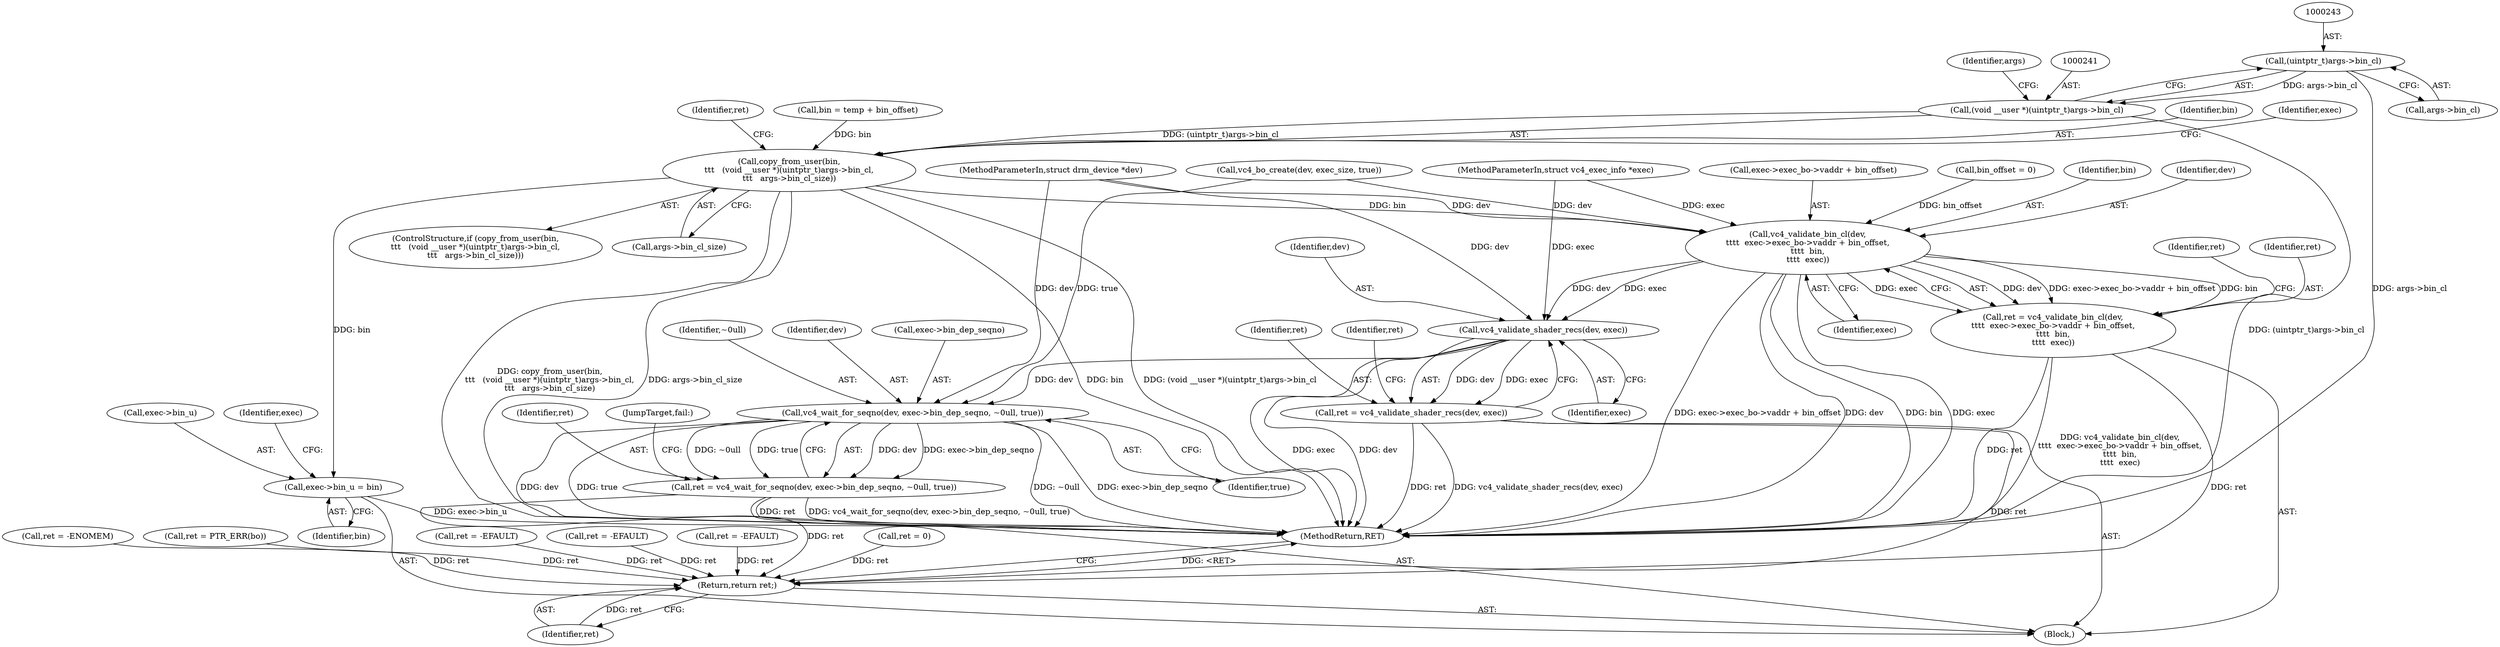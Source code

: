 digraph "0_linux_0f2ff82e11c86c05d051cae32b58226392d33bbf@pointer" {
"1000242" [label="(Call,(uintptr_t)args->bin_cl)"];
"1000240" [label="(Call,(void __user *)(uintptr_t)args->bin_cl)"];
"1000238" [label="(Call,copy_from_user(bin,\n\t\t\t   (void __user *)(uintptr_t)args->bin_cl,\n\t\t\t   args->bin_cl_size))"];
"1000349" [label="(Call,exec->bin_u = bin)"];
"1000414" [label="(Call,vc4_validate_bin_cl(dev,\n\t\t\t\t  exec->exec_bo->vaddr + bin_offset,\n\t\t\t\t  bin,\n\t\t\t\t  exec))"];
"1000412" [label="(Call,ret = vc4_validate_bin_cl(dev,\n\t\t\t\t  exec->exec_bo->vaddr + bin_offset,\n\t\t\t\t  bin,\n\t\t\t\t  exec))"];
"1000448" [label="(Return,return ret;)"];
"1000430" [label="(Call,vc4_validate_shader_recs(dev, exec))"];
"1000428" [label="(Call,ret = vc4_validate_shader_recs(dev, exec))"];
"1000438" [label="(Call,vc4_wait_for_seqno(dev, exec->bin_dep_seqno, ~0ull, true))"];
"1000436" [label="(Call,ret = vc4_wait_for_seqno(dev, exec->bin_dep_seqno, ~0ull, true))"];
"1000434" [label="(Identifier,ret)"];
"1000448" [label="(Return,return ret;)"];
"1000438" [label="(Call,vc4_wait_for_seqno(dev, exec->bin_dep_seqno, ~0ull, true))"];
"1000414" [label="(Call,vc4_validate_bin_cl(dev,\n\t\t\t\t  exec->exec_bo->vaddr + bin_offset,\n\t\t\t\t  bin,\n\t\t\t\t  exec))"];
"1000251" [label="(Call,ret = -EFAULT)"];
"1000440" [label="(Call,exec->bin_dep_seqno)"];
"1000443" [label="(Identifier,~0ull)"];
"1000450" [label="(MethodReturn,RET)"];
"1000429" [label="(Identifier,ret)"];
"1000416" [label="(Call,exec->exec_bo->vaddr + bin_offset)"];
"1000426" [label="(Identifier,ret)"];
"1000122" [label="(Call,bin_offset = 0)"];
"1000293" [label="(Call,ret = -EFAULT)"];
"1000432" [label="(Identifier,exec)"];
"1000413" [label="(Identifier,ret)"];
"1000237" [label="(ControlStructure,if (copy_from_user(bin,\n\t\t\t   (void __user *)(uintptr_t)args->bin_cl,\n\t\t\t   args->bin_cl_size)))"];
"1000353" [label="(Identifier,bin)"];
"1000239" [label="(Identifier,bin)"];
"1000259" [label="(Identifier,exec)"];
"1000252" [label="(Identifier,ret)"];
"1000437" [label="(Identifier,ret)"];
"1000423" [label="(Identifier,bin)"];
"1000444" [label="(Identifier,true)"];
"1000240" [label="(Call,(void __user *)(uintptr_t)args->bin_cl)"];
"1000244" [label="(Call,args->bin_cl)"];
"1000104" [label="(MethodParameterIn,struct vc4_exec_info *exec)"];
"1000272" [label="(Call,ret = -EFAULT)"];
"1000242" [label="(Call,(uintptr_t)args->bin_cl)"];
"1000204" [label="(Call,bin = temp + bin_offset)"];
"1000449" [label="(Identifier,ret)"];
"1000248" [label="(Identifier,args)"];
"1000424" [label="(Identifier,exec)"];
"1000439" [label="(Identifier,dev)"];
"1000436" [label="(Call,ret = vc4_wait_for_seqno(dev, exec->bin_dep_seqno, ~0ull, true))"];
"1000356" [label="(Identifier,exec)"];
"1000428" [label="(Call,ret = vc4_validate_shader_recs(dev, exec))"];
"1000238" [label="(Call,copy_from_user(bin,\n\t\t\t   (void __user *)(uintptr_t)args->bin_cl,\n\t\t\t   args->bin_cl_size))"];
"1000412" [label="(Call,ret = vc4_validate_bin_cl(dev,\n\t\t\t\t  exec->exec_bo->vaddr + bin_offset,\n\t\t\t\t  bin,\n\t\t\t\t  exec))"];
"1000118" [label="(Call,ret = 0)"];
"1000199" [label="(Call,ret = -ENOMEM)"];
"1000310" [label="(Call,ret = PTR_ERR(bo))"];
"1000445" [label="(JumpTarget,fail:)"];
"1000105" [label="(Block,)"];
"1000431" [label="(Identifier,dev)"];
"1000350" [label="(Call,exec->bin_u)"];
"1000247" [label="(Call,args->bin_cl_size)"];
"1000349" [label="(Call,exec->bin_u = bin)"];
"1000103" [label="(MethodParameterIn,struct drm_device *dev)"];
"1000430" [label="(Call,vc4_validate_shader_recs(dev, exec))"];
"1000415" [label="(Identifier,dev)"];
"1000300" [label="(Call,vc4_bo_create(dev, exec_size, true))"];
"1000242" -> "1000240"  [label="AST: "];
"1000242" -> "1000244"  [label="CFG: "];
"1000243" -> "1000242"  [label="AST: "];
"1000244" -> "1000242"  [label="AST: "];
"1000240" -> "1000242"  [label="CFG: "];
"1000242" -> "1000450"  [label="DDG: args->bin_cl"];
"1000242" -> "1000240"  [label="DDG: args->bin_cl"];
"1000240" -> "1000238"  [label="AST: "];
"1000241" -> "1000240"  [label="AST: "];
"1000248" -> "1000240"  [label="CFG: "];
"1000240" -> "1000450"  [label="DDG: (uintptr_t)args->bin_cl"];
"1000240" -> "1000238"  [label="DDG: (uintptr_t)args->bin_cl"];
"1000238" -> "1000237"  [label="AST: "];
"1000238" -> "1000247"  [label="CFG: "];
"1000239" -> "1000238"  [label="AST: "];
"1000247" -> "1000238"  [label="AST: "];
"1000252" -> "1000238"  [label="CFG: "];
"1000259" -> "1000238"  [label="CFG: "];
"1000238" -> "1000450"  [label="DDG: bin"];
"1000238" -> "1000450"  [label="DDG: (void __user *)(uintptr_t)args->bin_cl"];
"1000238" -> "1000450"  [label="DDG: copy_from_user(bin,\n\t\t\t   (void __user *)(uintptr_t)args->bin_cl,\n\t\t\t   args->bin_cl_size)"];
"1000238" -> "1000450"  [label="DDG: args->bin_cl_size"];
"1000204" -> "1000238"  [label="DDG: bin"];
"1000238" -> "1000349"  [label="DDG: bin"];
"1000238" -> "1000414"  [label="DDG: bin"];
"1000349" -> "1000105"  [label="AST: "];
"1000349" -> "1000353"  [label="CFG: "];
"1000350" -> "1000349"  [label="AST: "];
"1000353" -> "1000349"  [label="AST: "];
"1000356" -> "1000349"  [label="CFG: "];
"1000349" -> "1000450"  [label="DDG: exec->bin_u"];
"1000414" -> "1000412"  [label="AST: "];
"1000414" -> "1000424"  [label="CFG: "];
"1000415" -> "1000414"  [label="AST: "];
"1000416" -> "1000414"  [label="AST: "];
"1000423" -> "1000414"  [label="AST: "];
"1000424" -> "1000414"  [label="AST: "];
"1000412" -> "1000414"  [label="CFG: "];
"1000414" -> "1000450"  [label="DDG: bin"];
"1000414" -> "1000450"  [label="DDG: exec"];
"1000414" -> "1000450"  [label="DDG: exec->exec_bo->vaddr + bin_offset"];
"1000414" -> "1000450"  [label="DDG: dev"];
"1000414" -> "1000412"  [label="DDG: dev"];
"1000414" -> "1000412"  [label="DDG: exec->exec_bo->vaddr + bin_offset"];
"1000414" -> "1000412"  [label="DDG: bin"];
"1000414" -> "1000412"  [label="DDG: exec"];
"1000300" -> "1000414"  [label="DDG: dev"];
"1000103" -> "1000414"  [label="DDG: dev"];
"1000122" -> "1000414"  [label="DDG: bin_offset"];
"1000104" -> "1000414"  [label="DDG: exec"];
"1000414" -> "1000430"  [label="DDG: dev"];
"1000414" -> "1000430"  [label="DDG: exec"];
"1000412" -> "1000105"  [label="AST: "];
"1000413" -> "1000412"  [label="AST: "];
"1000426" -> "1000412"  [label="CFG: "];
"1000412" -> "1000450"  [label="DDG: vc4_validate_bin_cl(dev,\n\t\t\t\t  exec->exec_bo->vaddr + bin_offset,\n\t\t\t\t  bin,\n\t\t\t\t  exec)"];
"1000412" -> "1000450"  [label="DDG: ret"];
"1000412" -> "1000448"  [label="DDG: ret"];
"1000448" -> "1000105"  [label="AST: "];
"1000448" -> "1000449"  [label="CFG: "];
"1000449" -> "1000448"  [label="AST: "];
"1000450" -> "1000448"  [label="CFG: "];
"1000448" -> "1000450"  [label="DDG: <RET>"];
"1000449" -> "1000448"  [label="DDG: ret"];
"1000436" -> "1000448"  [label="DDG: ret"];
"1000293" -> "1000448"  [label="DDG: ret"];
"1000199" -> "1000448"  [label="DDG: ret"];
"1000310" -> "1000448"  [label="DDG: ret"];
"1000251" -> "1000448"  [label="DDG: ret"];
"1000272" -> "1000448"  [label="DDG: ret"];
"1000118" -> "1000448"  [label="DDG: ret"];
"1000428" -> "1000448"  [label="DDG: ret"];
"1000430" -> "1000428"  [label="AST: "];
"1000430" -> "1000432"  [label="CFG: "];
"1000431" -> "1000430"  [label="AST: "];
"1000432" -> "1000430"  [label="AST: "];
"1000428" -> "1000430"  [label="CFG: "];
"1000430" -> "1000450"  [label="DDG: exec"];
"1000430" -> "1000450"  [label="DDG: dev"];
"1000430" -> "1000428"  [label="DDG: dev"];
"1000430" -> "1000428"  [label="DDG: exec"];
"1000103" -> "1000430"  [label="DDG: dev"];
"1000104" -> "1000430"  [label="DDG: exec"];
"1000430" -> "1000438"  [label="DDG: dev"];
"1000428" -> "1000105"  [label="AST: "];
"1000429" -> "1000428"  [label="AST: "];
"1000434" -> "1000428"  [label="CFG: "];
"1000428" -> "1000450"  [label="DDG: vc4_validate_shader_recs(dev, exec)"];
"1000428" -> "1000450"  [label="DDG: ret"];
"1000438" -> "1000436"  [label="AST: "];
"1000438" -> "1000444"  [label="CFG: "];
"1000439" -> "1000438"  [label="AST: "];
"1000440" -> "1000438"  [label="AST: "];
"1000443" -> "1000438"  [label="AST: "];
"1000444" -> "1000438"  [label="AST: "];
"1000436" -> "1000438"  [label="CFG: "];
"1000438" -> "1000450"  [label="DDG: ~0ull"];
"1000438" -> "1000450"  [label="DDG: exec->bin_dep_seqno"];
"1000438" -> "1000450"  [label="DDG: dev"];
"1000438" -> "1000450"  [label="DDG: true"];
"1000438" -> "1000436"  [label="DDG: dev"];
"1000438" -> "1000436"  [label="DDG: exec->bin_dep_seqno"];
"1000438" -> "1000436"  [label="DDG: ~0ull"];
"1000438" -> "1000436"  [label="DDG: true"];
"1000103" -> "1000438"  [label="DDG: dev"];
"1000300" -> "1000438"  [label="DDG: true"];
"1000436" -> "1000105"  [label="AST: "];
"1000437" -> "1000436"  [label="AST: "];
"1000445" -> "1000436"  [label="CFG: "];
"1000436" -> "1000450"  [label="DDG: ret"];
"1000436" -> "1000450"  [label="DDG: vc4_wait_for_seqno(dev, exec->bin_dep_seqno, ~0ull, true)"];
}
